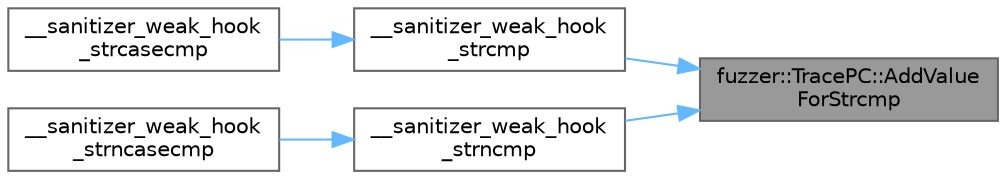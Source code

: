 digraph "fuzzer::TracePC::AddValueForStrcmp"
{
 // LATEX_PDF_SIZE
  bgcolor="transparent";
  edge [fontname=Helvetica,fontsize=10,labelfontname=Helvetica,labelfontsize=10];
  node [fontname=Helvetica,fontsize=10,shape=box,height=0.2,width=0.4];
  rankdir="RL";
  Node1 [id="Node000001",label="fuzzer::TracePC::AddValue\lForStrcmp",height=0.2,width=0.4,color="gray40", fillcolor="grey60", style="filled", fontcolor="black",tooltip=" "];
  Node1 -> Node2 [id="edge1_Node000001_Node000002",dir="back",color="steelblue1",style="solid",tooltip=" "];
  Node2 [id="Node000002",label="__sanitizer_weak_hook\l_strcmp",height=0.2,width=0.4,color="grey40", fillcolor="white", style="filled",URL="$_fuzzer_trace_state_8cpp.html#ae558ebb8cef5368c10d9def8c101e865",tooltip=" "];
  Node2 -> Node3 [id="edge2_Node000002_Node000003",dir="back",color="steelblue1",style="solid",tooltip=" "];
  Node3 [id="Node000003",label="__sanitizer_weak_hook\l_strcasecmp",height=0.2,width=0.4,color="grey40", fillcolor="white", style="filled",URL="$_fuzzer_trace_state_8cpp.html#aaf41cc0658e4eed506755faed029c2a9",tooltip=" "];
  Node1 -> Node4 [id="edge3_Node000001_Node000004",dir="back",color="steelblue1",style="solid",tooltip=" "];
  Node4 [id="Node000004",label="__sanitizer_weak_hook\l_strncmp",height=0.2,width=0.4,color="grey40", fillcolor="white", style="filled",URL="$_fuzzer_trace_state_8cpp.html#a000b7fe9a111a8b501ddef439f95e065",tooltip=" "];
  Node4 -> Node5 [id="edge4_Node000004_Node000005",dir="back",color="steelblue1",style="solid",tooltip=" "];
  Node5 [id="Node000005",label="__sanitizer_weak_hook\l_strncasecmp",height=0.2,width=0.4,color="grey40", fillcolor="white", style="filled",URL="$_fuzzer_trace_state_8cpp.html#a289014feb172a9f61b9b19638cd3795a",tooltip=" "];
}
